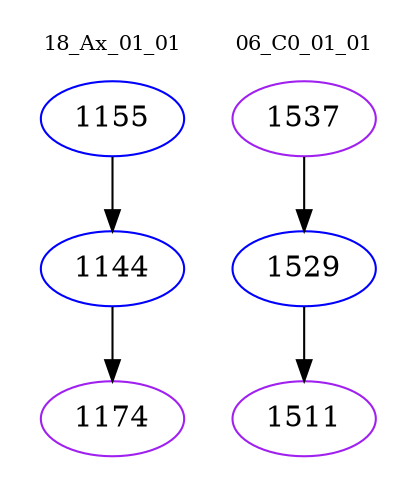 digraph{
subgraph cluster_0 {
color = white
label = "18_Ax_01_01";
fontsize=10;
T0_1155 [label="1155", color="blue"]
T0_1155 -> T0_1144 [color="black"]
T0_1144 [label="1144", color="blue"]
T0_1144 -> T0_1174 [color="black"]
T0_1174 [label="1174", color="purple"]
}
subgraph cluster_1 {
color = white
label = "06_C0_01_01";
fontsize=10;
T1_1537 [label="1537", color="purple"]
T1_1537 -> T1_1529 [color="black"]
T1_1529 [label="1529", color="blue"]
T1_1529 -> T1_1511 [color="black"]
T1_1511 [label="1511", color="purple"]
}
}
